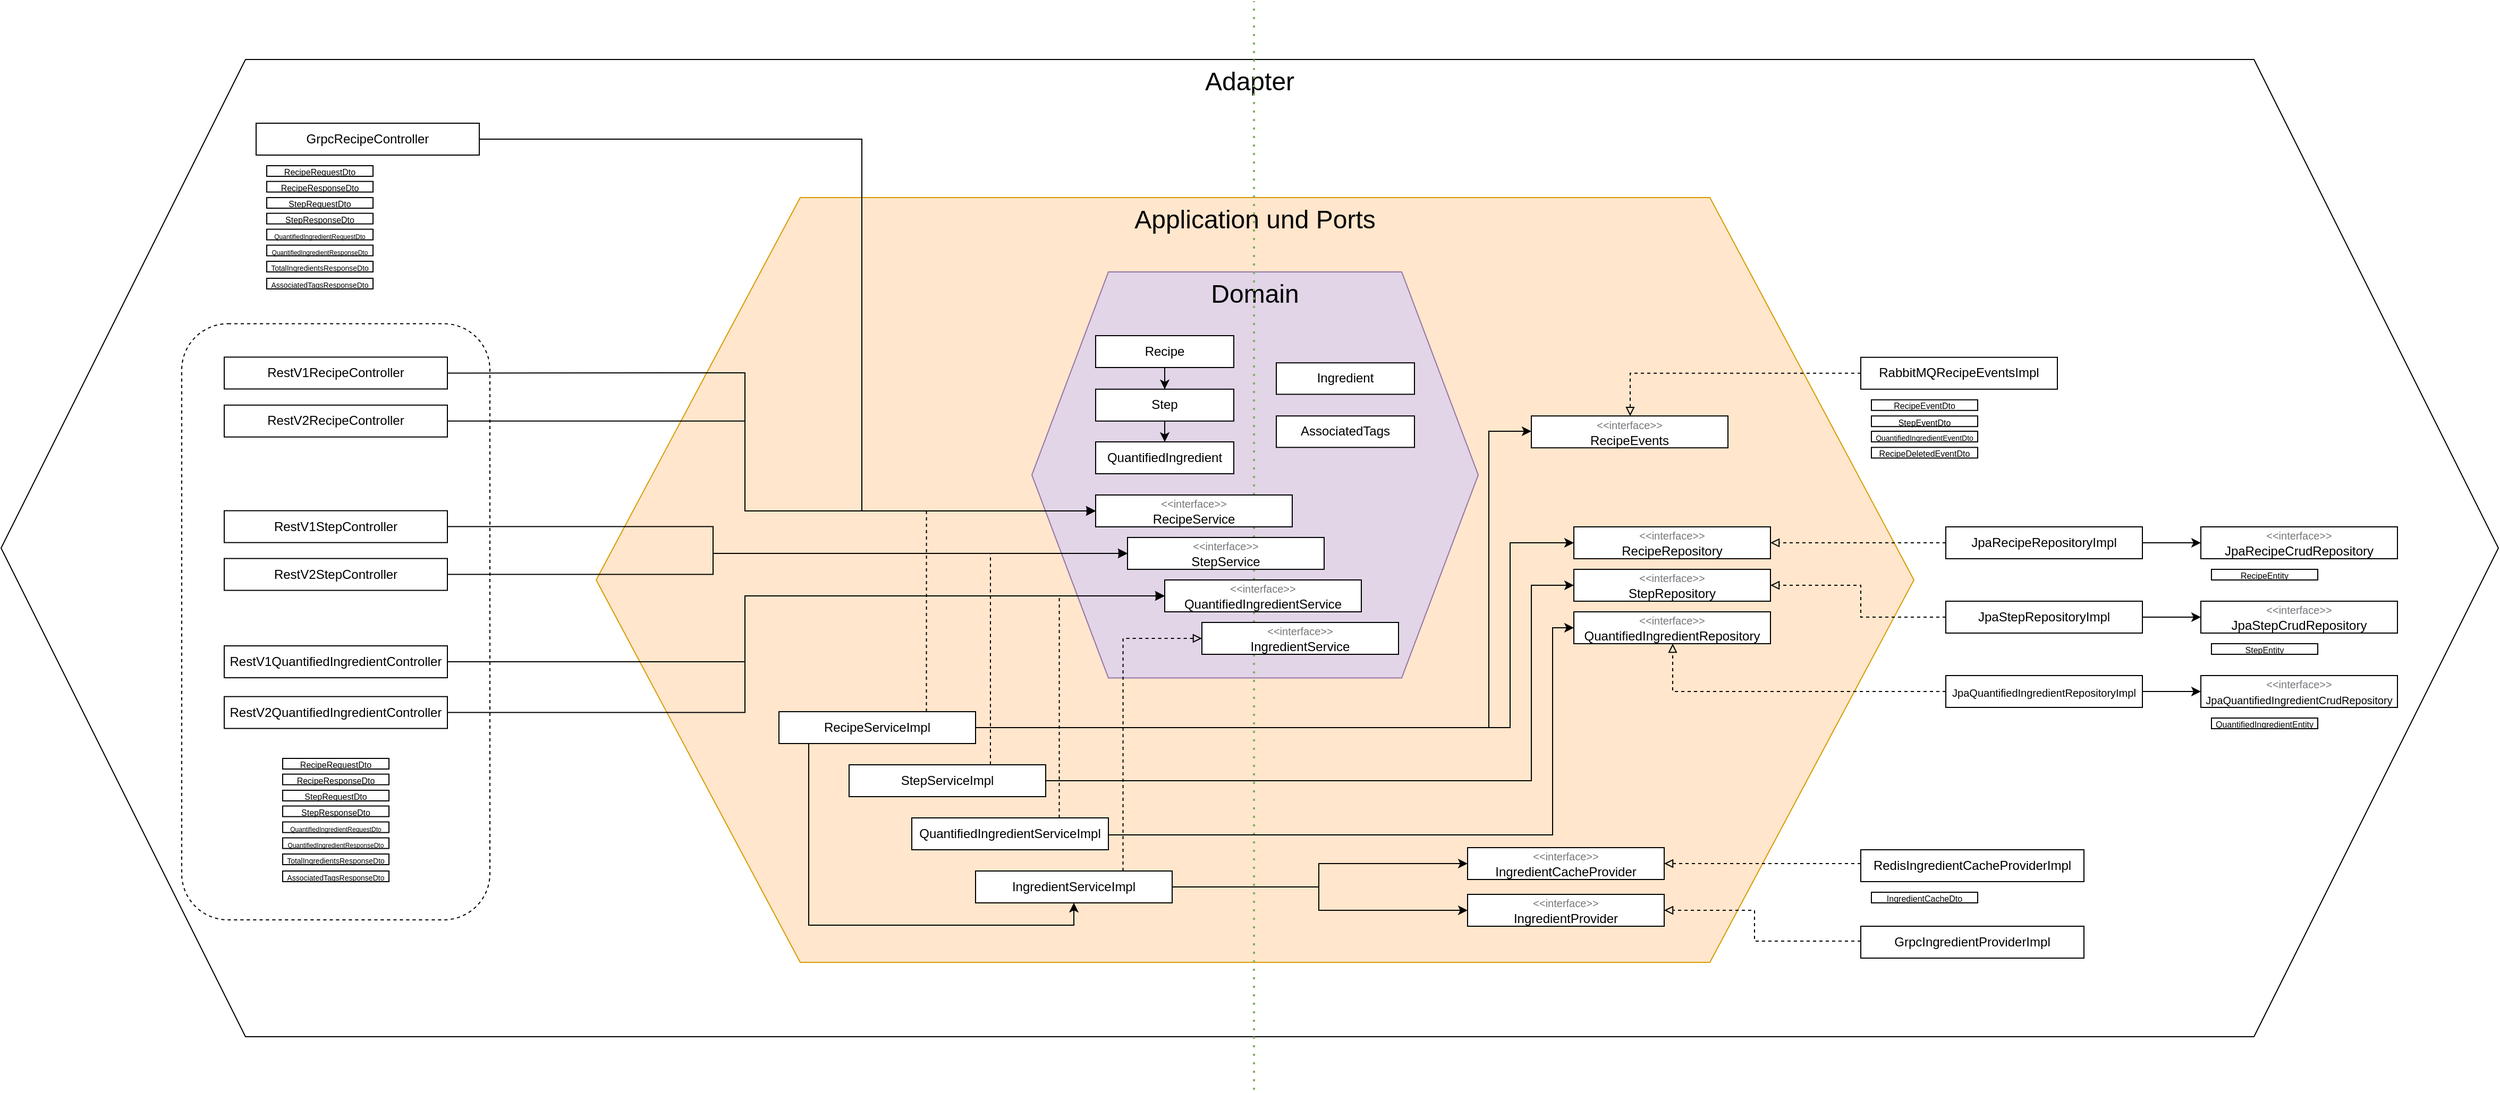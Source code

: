 <mxfile version="24.8.6">
  <diagram name="Seite-1" id="KlUUx6PCSyj_rlglhxMy">
    <mxGraphModel dx="4771" dy="2040" grid="1" gridSize="10" guides="1" tooltips="1" connect="1" arrows="1" fold="1" page="1" pageScale="1" pageWidth="1000" pageHeight="1000" math="0" shadow="0">
      <root>
        <mxCell id="0" />
        <mxCell id="1" parent="0" />
        <mxCell id="tTwz_c5ANhp3bgcHJJ_s-1" value="Adapter" style="shape=hexagon;perimeter=hexagonPerimeter2;whiteSpace=wrap;html=1;fixedSize=1;size=230;verticalAlign=top;fontSize=24;" vertex="1" parent="1">
          <mxGeometry x="-680" y="60" width="2350" height="920" as="geometry" />
        </mxCell>
        <mxCell id="tTwz_c5ANhp3bgcHJJ_s-93" value="" style="rounded=1;whiteSpace=wrap;html=1;dashed=1;fillColor=none;" vertex="1" parent="1">
          <mxGeometry x="-510" y="308.75" width="290" height="561.25" as="geometry" />
        </mxCell>
        <mxCell id="tTwz_c5ANhp3bgcHJJ_s-2" value="Application und Ports" style="shape=hexagon;perimeter=hexagonPerimeter2;whiteSpace=wrap;html=1;fixedSize=1;size=192;fillColor=#ffe6cc;strokeColor=#d79b00;verticalAlign=top;fontSize=24;" vertex="1" parent="1">
          <mxGeometry x="-120" y="190" width="1240" height="720" as="geometry" />
        </mxCell>
        <mxCell id="tTwz_c5ANhp3bgcHJJ_s-3" value="Domain" style="shape=hexagon;perimeter=hexagonPerimeter2;whiteSpace=wrap;html=1;fixedSize=1;size=72;fillColor=#e1d5e7;strokeColor=#9673a6;verticalAlign=top;fontSize=24;" vertex="1" parent="1">
          <mxGeometry x="290" y="260" width="420" height="382.24" as="geometry" />
        </mxCell>
        <mxCell id="tTwz_c5ANhp3bgcHJJ_s-4" value="" style="endArrow=none;dashed=1;html=1;dashPattern=1 3;strokeWidth=2;rounded=0;fillColor=#d5e8d4;strokeColor=#82b366;" edge="1" parent="1">
          <mxGeometry width="50" height="50" relative="1" as="geometry">
            <mxPoint x="499" y="1030" as="sourcePoint" />
            <mxPoint x="499" y="5" as="targetPoint" />
          </mxGeometry>
        </mxCell>
        <mxCell id="tTwz_c5ANhp3bgcHJJ_s-12" style="edgeStyle=orthogonalEdgeStyle;rounded=0;orthogonalLoop=1;jettySize=auto;html=1;entryX=0.5;entryY=0;entryDx=0;entryDy=0;" edge="1" parent="1" source="tTwz_c5ANhp3bgcHJJ_s-5" target="tTwz_c5ANhp3bgcHJJ_s-6">
          <mxGeometry relative="1" as="geometry" />
        </mxCell>
        <mxCell id="tTwz_c5ANhp3bgcHJJ_s-5" value="Recipe" style="rounded=0;whiteSpace=wrap;html=1;" vertex="1" parent="1">
          <mxGeometry x="350" y="320" width="130" height="30" as="geometry" />
        </mxCell>
        <mxCell id="tTwz_c5ANhp3bgcHJJ_s-13" style="edgeStyle=orthogonalEdgeStyle;rounded=0;orthogonalLoop=1;jettySize=auto;html=1;" edge="1" parent="1" source="tTwz_c5ANhp3bgcHJJ_s-6" target="tTwz_c5ANhp3bgcHJJ_s-7">
          <mxGeometry relative="1" as="geometry" />
        </mxCell>
        <mxCell id="tTwz_c5ANhp3bgcHJJ_s-6" value="Step" style="rounded=0;whiteSpace=wrap;html=1;" vertex="1" parent="1">
          <mxGeometry x="350" y="370.4" width="130" height="30" as="geometry" />
        </mxCell>
        <mxCell id="tTwz_c5ANhp3bgcHJJ_s-7" value="QuantifiedIngredient" style="rounded=0;whiteSpace=wrap;html=1;" vertex="1" parent="1">
          <mxGeometry x="350" y="420" width="130" height="30" as="geometry" />
        </mxCell>
        <mxCell id="tTwz_c5ANhp3bgcHJJ_s-9" value="AssociatedTags" style="rounded=0;whiteSpace=wrap;html=1;" vertex="1" parent="1">
          <mxGeometry x="520" y="395.6" width="130" height="29.6" as="geometry" />
        </mxCell>
        <mxCell id="tTwz_c5ANhp3bgcHJJ_s-10" value="Ingredient" style="rounded=0;whiteSpace=wrap;html=1;" vertex="1" parent="1">
          <mxGeometry x="520" y="345.6" width="130" height="29.6" as="geometry" />
        </mxCell>
        <mxCell id="tTwz_c5ANhp3bgcHJJ_s-14" value="&lt;font style=&quot;font-size: 10px;&quot; color=&quot;#77767b&quot;&gt;&amp;lt;&amp;lt;interface&amp;gt;&amp;gt;&lt;/font&gt;&lt;br&gt;&lt;div&gt;RecipeService&lt;/div&gt;" style="rounded=0;whiteSpace=wrap;html=1;" vertex="1" parent="1">
          <mxGeometry x="350" y="470" width="185" height="30" as="geometry" />
        </mxCell>
        <mxCell id="tTwz_c5ANhp3bgcHJJ_s-15" value="&lt;font color=&quot;#77767b&quot; style=&quot;font-size: 10px;&quot;&gt;&amp;lt;&amp;lt;interface&amp;gt;&amp;gt;&lt;/font&gt;&lt;br&gt;&lt;div&gt;StepService&lt;/div&gt;" style="rounded=0;whiteSpace=wrap;html=1;" vertex="1" parent="1">
          <mxGeometry x="380" y="510" width="185" height="30" as="geometry" />
        </mxCell>
        <mxCell id="tTwz_c5ANhp3bgcHJJ_s-16" value="&lt;font style=&quot;font-size: 10px;&quot; color=&quot;#77767b&quot;&gt;&amp;lt;&amp;lt;interface&amp;gt;&amp;gt;&lt;/font&gt;&lt;br&gt;&lt;div&gt;QuantifiedIngredientService&lt;/div&gt;" style="rounded=0;whiteSpace=wrap;html=1;" vertex="1" parent="1">
          <mxGeometry x="415" y="550" width="185" height="30" as="geometry" />
        </mxCell>
        <mxCell id="tTwz_c5ANhp3bgcHJJ_s-17" value="&lt;font style=&quot;font-size: 10px;&quot; color=&quot;#77767b&quot;&gt;&amp;lt;&amp;lt;interface&amp;gt;&amp;gt;&lt;/font&gt;&lt;br&gt;&lt;div&gt;IngredientService&lt;/div&gt;" style="rounded=0;whiteSpace=wrap;html=1;" vertex="1" parent="1">
          <mxGeometry x="450" y="590" width="185" height="30" as="geometry" />
        </mxCell>
        <mxCell id="tTwz_c5ANhp3bgcHJJ_s-22" style="edgeStyle=orthogonalEdgeStyle;rounded=0;orthogonalLoop=1;jettySize=auto;html=1;endArrow=block;endFill=0;dashed=1;exitX=0.75;exitY=0;exitDx=0;exitDy=0;" edge="1" parent="1" source="tTwz_c5ANhp3bgcHJJ_s-18" target="tTwz_c5ANhp3bgcHJJ_s-14">
          <mxGeometry relative="1" as="geometry">
            <Array as="points">
              <mxPoint x="191" y="485" />
            </Array>
          </mxGeometry>
        </mxCell>
        <mxCell id="tTwz_c5ANhp3bgcHJJ_s-26" style="edgeStyle=orthogonalEdgeStyle;rounded=0;orthogonalLoop=1;jettySize=auto;html=1;" edge="1" parent="1" source="tTwz_c5ANhp3bgcHJJ_s-18" target="tTwz_c5ANhp3bgcHJJ_s-21">
          <mxGeometry relative="1" as="geometry">
            <Array as="points">
              <mxPoint x="80" y="875" />
            </Array>
          </mxGeometry>
        </mxCell>
        <mxCell id="tTwz_c5ANhp3bgcHJJ_s-33" style="edgeStyle=orthogonalEdgeStyle;rounded=0;orthogonalLoop=1;jettySize=auto;html=1;" edge="1" parent="1" source="tTwz_c5ANhp3bgcHJJ_s-18" target="tTwz_c5ANhp3bgcHJJ_s-28">
          <mxGeometry relative="1" as="geometry">
            <Array as="points">
              <mxPoint x="740" y="689" />
              <mxPoint x="740" y="515" />
            </Array>
          </mxGeometry>
        </mxCell>
        <mxCell id="tTwz_c5ANhp3bgcHJJ_s-36" style="edgeStyle=orthogonalEdgeStyle;rounded=0;orthogonalLoop=1;jettySize=auto;html=1;" edge="1" parent="1" source="tTwz_c5ANhp3bgcHJJ_s-18" target="tTwz_c5ANhp3bgcHJJ_s-35">
          <mxGeometry relative="1" as="geometry">
            <Array as="points">
              <mxPoint x="720" y="689" />
              <mxPoint x="720" y="410" />
            </Array>
          </mxGeometry>
        </mxCell>
        <mxCell id="tTwz_c5ANhp3bgcHJJ_s-18" value="&lt;div&gt;RecipeServiceImpl&lt;/div&gt;" style="rounded=0;whiteSpace=wrap;html=1;" vertex="1" parent="1">
          <mxGeometry x="52" y="674" width="185" height="30" as="geometry" />
        </mxCell>
        <mxCell id="tTwz_c5ANhp3bgcHJJ_s-32" style="edgeStyle=orthogonalEdgeStyle;rounded=0;orthogonalLoop=1;jettySize=auto;html=1;" edge="1" parent="1" source="tTwz_c5ANhp3bgcHJJ_s-19" target="tTwz_c5ANhp3bgcHJJ_s-29">
          <mxGeometry relative="1" as="geometry">
            <Array as="points">
              <mxPoint x="760" y="739" />
              <mxPoint x="760" y="555" />
            </Array>
          </mxGeometry>
        </mxCell>
        <mxCell id="tTwz_c5ANhp3bgcHJJ_s-19" value="StepServiceImpl" style="rounded=0;whiteSpace=wrap;html=1;" vertex="1" parent="1">
          <mxGeometry x="118" y="724" width="185" height="30" as="geometry" />
        </mxCell>
        <mxCell id="tTwz_c5ANhp3bgcHJJ_s-31" style="edgeStyle=orthogonalEdgeStyle;rounded=0;orthogonalLoop=1;jettySize=auto;html=1;" edge="1" parent="1" source="tTwz_c5ANhp3bgcHJJ_s-20" target="tTwz_c5ANhp3bgcHJJ_s-30">
          <mxGeometry relative="1" as="geometry">
            <Array as="points">
              <mxPoint x="780" y="790" />
              <mxPoint x="780" y="595" />
            </Array>
          </mxGeometry>
        </mxCell>
        <mxCell id="tTwz_c5ANhp3bgcHJJ_s-20" value="QuantifiedIngredientServiceImpl" style="rounded=0;whiteSpace=wrap;html=1;" vertex="1" parent="1">
          <mxGeometry x="177" y="774" width="185" height="30" as="geometry" />
        </mxCell>
        <mxCell id="tTwz_c5ANhp3bgcHJJ_s-41" style="edgeStyle=orthogonalEdgeStyle;rounded=0;orthogonalLoop=1;jettySize=auto;html=1;entryX=0;entryY=0.5;entryDx=0;entryDy=0;" edge="1" parent="1" source="tTwz_c5ANhp3bgcHJJ_s-21" target="tTwz_c5ANhp3bgcHJJ_s-39">
          <mxGeometry relative="1" as="geometry">
            <Array as="points">
              <mxPoint x="560" y="839" />
              <mxPoint x="560" y="817" />
            </Array>
          </mxGeometry>
        </mxCell>
        <mxCell id="tTwz_c5ANhp3bgcHJJ_s-43" style="edgeStyle=orthogonalEdgeStyle;rounded=0;orthogonalLoop=1;jettySize=auto;html=1;" edge="1" parent="1" source="tTwz_c5ANhp3bgcHJJ_s-21" target="tTwz_c5ANhp3bgcHJJ_s-38">
          <mxGeometry relative="1" as="geometry">
            <Array as="points">
              <mxPoint x="560" y="839" />
              <mxPoint x="560" y="861" />
            </Array>
          </mxGeometry>
        </mxCell>
        <mxCell id="tTwz_c5ANhp3bgcHJJ_s-21" value="&lt;div&gt;IngredientServiceImpl&lt;/div&gt;" style="rounded=0;whiteSpace=wrap;html=1;" vertex="1" parent="1">
          <mxGeometry x="237" y="824" width="185" height="30" as="geometry" />
        </mxCell>
        <mxCell id="tTwz_c5ANhp3bgcHJJ_s-23" style="edgeStyle=orthogonalEdgeStyle;rounded=0;orthogonalLoop=1;jettySize=auto;html=1;endArrow=block;endFill=0;dashed=1;exitX=0.75;exitY=0;exitDx=0;exitDy=0;" edge="1" parent="1" source="tTwz_c5ANhp3bgcHJJ_s-19" target="tTwz_c5ANhp3bgcHJJ_s-15">
          <mxGeometry relative="1" as="geometry">
            <mxPoint x="360" y="660" as="sourcePoint" />
            <mxPoint x="360" y="510" as="targetPoint" />
            <Array as="points">
              <mxPoint x="251" y="525" />
            </Array>
          </mxGeometry>
        </mxCell>
        <mxCell id="tTwz_c5ANhp3bgcHJJ_s-24" style="edgeStyle=orthogonalEdgeStyle;rounded=0;orthogonalLoop=1;jettySize=auto;html=1;endArrow=block;endFill=0;dashed=1;exitX=0.75;exitY=0;exitDx=0;exitDy=0;" edge="1" parent="1" source="tTwz_c5ANhp3bgcHJJ_s-20" target="tTwz_c5ANhp3bgcHJJ_s-16">
          <mxGeometry relative="1" as="geometry">
            <mxPoint x="429" y="700" as="sourcePoint" />
            <mxPoint x="390" y="550" as="targetPoint" />
            <Array as="points">
              <mxPoint x="316" y="565" />
            </Array>
          </mxGeometry>
        </mxCell>
        <mxCell id="tTwz_c5ANhp3bgcHJJ_s-25" style="edgeStyle=orthogonalEdgeStyle;rounded=0;orthogonalLoop=1;jettySize=auto;html=1;endArrow=block;endFill=0;dashed=1;exitX=0.75;exitY=0;exitDx=0;exitDy=0;" edge="1" parent="1" source="tTwz_c5ANhp3bgcHJJ_s-21" target="tTwz_c5ANhp3bgcHJJ_s-17">
          <mxGeometry relative="1" as="geometry">
            <mxPoint x="379" y="690" as="sourcePoint" />
            <mxPoint x="450" y="620" as="targetPoint" />
            <Array as="points">
              <mxPoint x="376" y="605" />
            </Array>
          </mxGeometry>
        </mxCell>
        <mxCell id="tTwz_c5ANhp3bgcHJJ_s-28" value="&lt;font style=&quot;font-size: 10px;&quot; color=&quot;#77767b&quot;&gt;&amp;lt;&amp;lt;interface&amp;gt;&amp;gt;&lt;/font&gt;&lt;br&gt;&lt;div&gt;RecipeRepository&lt;/div&gt;" style="rounded=0;whiteSpace=wrap;html=1;" vertex="1" parent="1">
          <mxGeometry x="800" y="500" width="185" height="30" as="geometry" />
        </mxCell>
        <mxCell id="tTwz_c5ANhp3bgcHJJ_s-29" value="&lt;font style=&quot;font-size: 10px;&quot; color=&quot;#77767b&quot;&gt;&amp;lt;&amp;lt;interface&amp;gt;&amp;gt;&lt;/font&gt;&lt;br&gt;&lt;div&gt;StepRepository&lt;/div&gt;" style="rounded=0;whiteSpace=wrap;html=1;" vertex="1" parent="1">
          <mxGeometry x="800" y="540" width="185" height="30" as="geometry" />
        </mxCell>
        <mxCell id="tTwz_c5ANhp3bgcHJJ_s-30" value="&lt;font style=&quot;font-size: 10px;&quot; color=&quot;#77767b&quot;&gt;&amp;lt;&amp;lt;interface&amp;gt;&amp;gt;&lt;/font&gt;&lt;br&gt;&lt;div&gt;QuantifiedIngredientRepository&lt;/div&gt;" style="rounded=0;whiteSpace=wrap;html=1;" vertex="1" parent="1">
          <mxGeometry x="800" y="580" width="185" height="30" as="geometry" />
        </mxCell>
        <mxCell id="tTwz_c5ANhp3bgcHJJ_s-35" value="&lt;font style=&quot;font-size: 10px;&quot; color=&quot;#77767b&quot;&gt;&amp;lt;&amp;lt;interface&amp;gt;&amp;gt;&lt;/font&gt;&lt;br&gt;&lt;div&gt;RecipeEvents&lt;/div&gt;" style="rounded=0;whiteSpace=wrap;html=1;" vertex="1" parent="1">
          <mxGeometry x="760" y="395.6" width="185" height="30" as="geometry" />
        </mxCell>
        <mxCell id="tTwz_c5ANhp3bgcHJJ_s-38" value="&lt;font style=&quot;font-size: 10px;&quot; color=&quot;#77767b&quot;&gt;&amp;lt;&amp;lt;interface&amp;gt;&amp;gt;&lt;/font&gt;&lt;br&gt;&lt;div&gt;IngredientProvider&lt;/div&gt;" style="rounded=0;whiteSpace=wrap;html=1;" vertex="1" parent="1">
          <mxGeometry x="700" y="846" width="185" height="30" as="geometry" />
        </mxCell>
        <mxCell id="tTwz_c5ANhp3bgcHJJ_s-39" value="&lt;font style=&quot;font-size: 10px;&quot; color=&quot;#77767b&quot;&gt;&amp;lt;&amp;lt;interface&amp;gt;&amp;gt;&lt;/font&gt;&lt;br&gt;&lt;div&gt;IngredientCacheProvider&lt;/div&gt;" style="rounded=0;whiteSpace=wrap;html=1;" vertex="1" parent="1">
          <mxGeometry x="700" y="802" width="185" height="30" as="geometry" />
        </mxCell>
        <mxCell id="tTwz_c5ANhp3bgcHJJ_s-45" value="&lt;div&gt;GrpcIngredientProviderImpl&lt;/div&gt;" style="rounded=0;whiteSpace=wrap;html=1;" vertex="1" parent="1">
          <mxGeometry x="1070" y="876" width="210" height="30" as="geometry" />
        </mxCell>
        <mxCell id="tTwz_c5ANhp3bgcHJJ_s-46" value="RedisIngredientCacheProviderImpl" style="rounded=0;whiteSpace=wrap;html=1;" vertex="1" parent="1">
          <mxGeometry x="1070" y="804" width="210" height="30" as="geometry" />
        </mxCell>
        <mxCell id="tTwz_c5ANhp3bgcHJJ_s-47" style="edgeStyle=orthogonalEdgeStyle;rounded=0;orthogonalLoop=1;jettySize=auto;html=1;endArrow=block;endFill=0;dashed=1;" edge="1" parent="1" source="tTwz_c5ANhp3bgcHJJ_s-45" target="tTwz_c5ANhp3bgcHJJ_s-38">
          <mxGeometry relative="1" as="geometry">
            <mxPoint x="386" y="834" as="sourcePoint" />
            <mxPoint x="460" y="615" as="targetPoint" />
            <Array as="points">
              <mxPoint x="970" y="890" />
              <mxPoint x="970" y="861" />
            </Array>
          </mxGeometry>
        </mxCell>
        <mxCell id="tTwz_c5ANhp3bgcHJJ_s-48" style="edgeStyle=orthogonalEdgeStyle;rounded=0;orthogonalLoop=1;jettySize=auto;html=1;endArrow=block;endFill=0;dashed=1;" edge="1" parent="1" source="tTwz_c5ANhp3bgcHJJ_s-46" target="tTwz_c5ANhp3bgcHJJ_s-39">
          <mxGeometry relative="1" as="geometry">
            <mxPoint x="790" y="1020" as="sourcePoint" />
            <mxPoint x="803" y="886" as="targetPoint" />
            <Array as="points">
              <mxPoint x="940" y="817" />
            </Array>
          </mxGeometry>
        </mxCell>
        <mxCell id="tTwz_c5ANhp3bgcHJJ_s-49" value="&lt;font style=&quot;font-size: 8px;&quot;&gt;IngredientCacheDto&lt;/font&gt;" style="rounded=0;whiteSpace=wrap;html=1;" vertex="1" parent="1">
          <mxGeometry x="1080" y="844" width="100" height="10" as="geometry" />
        </mxCell>
        <mxCell id="tTwz_c5ANhp3bgcHJJ_s-50" value="RabbitMQRecipeEventsImpl" style="rounded=0;whiteSpace=wrap;html=1;" vertex="1" parent="1">
          <mxGeometry x="1070" y="340.4" width="185" height="30" as="geometry" />
        </mxCell>
        <mxCell id="tTwz_c5ANhp3bgcHJJ_s-51" style="edgeStyle=orthogonalEdgeStyle;rounded=0;orthogonalLoop=1;jettySize=auto;html=1;endArrow=block;endFill=0;dashed=1;" edge="1" parent="1" source="tTwz_c5ANhp3bgcHJJ_s-50" target="tTwz_c5ANhp3bgcHJJ_s-35">
          <mxGeometry relative="1" as="geometry">
            <mxPoint x="950" y="1020" as="sourcePoint" />
            <mxPoint x="895" y="827" as="targetPoint" />
            <Array as="points">
              <mxPoint x="853" y="355" />
            </Array>
          </mxGeometry>
        </mxCell>
        <mxCell id="tTwz_c5ANhp3bgcHJJ_s-52" value="&lt;font style=&quot;font-size: 8px;&quot;&gt;RecipeEventDto&lt;/font&gt;" style="rounded=0;whiteSpace=wrap;html=1;" vertex="1" parent="1">
          <mxGeometry x="1080" y="380.4" width="100" height="10" as="geometry" />
        </mxCell>
        <mxCell id="tTwz_c5ANhp3bgcHJJ_s-53" value="&lt;font style=&quot;font-size: 8px;&quot;&gt;StepEventDto&lt;/font&gt;" style="rounded=0;whiteSpace=wrap;html=1;" vertex="1" parent="1">
          <mxGeometry x="1080" y="395.6" width="100" height="10" as="geometry" />
        </mxCell>
        <mxCell id="tTwz_c5ANhp3bgcHJJ_s-54" value="&lt;font style=&quot;font-size: 7px;&quot;&gt;QuantifiedIngredientEventDto&lt;br&gt;&lt;/font&gt;" style="rounded=0;whiteSpace=wrap;html=1;" vertex="1" parent="1">
          <mxGeometry x="1080" y="410.0" width="100" height="10" as="geometry" />
        </mxCell>
        <mxCell id="tTwz_c5ANhp3bgcHJJ_s-55" value="&lt;font style=&quot;font-size: 8px;&quot;&gt;RecipeDeletedEventDto&lt;/font&gt;" style="rounded=0;whiteSpace=wrap;html=1;" vertex="1" parent="1">
          <mxGeometry x="1080" y="425.2" width="100" height="10" as="geometry" />
        </mxCell>
        <mxCell id="tTwz_c5ANhp3bgcHJJ_s-56" value="&lt;font style=&quot;font-size: 10px;&quot; color=&quot;#77767b&quot;&gt;&amp;lt;&amp;lt;interface&amp;gt;&amp;gt;&lt;/font&gt;&lt;br&gt;&lt;div&gt;JpaRecipeCrudRepository&lt;/div&gt;" style="rounded=0;whiteSpace=wrap;html=1;" vertex="1" parent="1">
          <mxGeometry x="1390" y="500" width="185" height="30" as="geometry" />
        </mxCell>
        <mxCell id="tTwz_c5ANhp3bgcHJJ_s-58" style="edgeStyle=orthogonalEdgeStyle;rounded=0;orthogonalLoop=1;jettySize=auto;html=1;" edge="1" parent="1" source="tTwz_c5ANhp3bgcHJJ_s-57" target="tTwz_c5ANhp3bgcHJJ_s-56">
          <mxGeometry relative="1" as="geometry">
            <Array as="points">
              <mxPoint x="1330" y="525" />
            </Array>
          </mxGeometry>
        </mxCell>
        <mxCell id="tTwz_c5ANhp3bgcHJJ_s-57" value="&lt;div&gt;JpaRecipeRepositoryImpl&lt;/div&gt;" style="rounded=0;whiteSpace=wrap;html=1;" vertex="1" parent="1">
          <mxGeometry x="1150" y="500" width="185" height="30" as="geometry" />
        </mxCell>
        <mxCell id="tTwz_c5ANhp3bgcHJJ_s-59" value="&lt;font style=&quot;font-size: 8px;&quot;&gt;RecipeEntity&lt;/font&gt;" style="rounded=0;whiteSpace=wrap;html=1;" vertex="1" parent="1">
          <mxGeometry x="1400" y="540" width="100" height="10" as="geometry" />
        </mxCell>
        <mxCell id="tTwz_c5ANhp3bgcHJJ_s-60" style="edgeStyle=orthogonalEdgeStyle;rounded=0;orthogonalLoop=1;jettySize=auto;html=1;endArrow=block;endFill=0;dashed=1;" edge="1" parent="1" source="tTwz_c5ANhp3bgcHJJ_s-57" target="tTwz_c5ANhp3bgcHJJ_s-28">
          <mxGeometry relative="1" as="geometry">
            <mxPoint x="1080" y="365" as="sourcePoint" />
            <mxPoint x="863" y="406" as="targetPoint" />
            <Array as="points">
              <mxPoint x="1070" y="515" />
              <mxPoint x="1070" y="515" />
            </Array>
          </mxGeometry>
        </mxCell>
        <mxCell id="tTwz_c5ANhp3bgcHJJ_s-69" style="edgeStyle=orthogonalEdgeStyle;rounded=0;orthogonalLoop=1;jettySize=auto;html=1;" edge="1" parent="1" source="tTwz_c5ANhp3bgcHJJ_s-61" target="tTwz_c5ANhp3bgcHJJ_s-62">
          <mxGeometry relative="1" as="geometry" />
        </mxCell>
        <mxCell id="tTwz_c5ANhp3bgcHJJ_s-61" value="&lt;div&gt;JpaStepRepositoryImpl&lt;/div&gt;" style="rounded=0;whiteSpace=wrap;html=1;" vertex="1" parent="1">
          <mxGeometry x="1150" y="570" width="185" height="30" as="geometry" />
        </mxCell>
        <mxCell id="tTwz_c5ANhp3bgcHJJ_s-62" value="&lt;font style=&quot;font-size: 10px;&quot; color=&quot;#77767b&quot;&gt;&amp;lt;&amp;lt;interface&amp;gt;&amp;gt;&lt;/font&gt;&lt;br&gt;&lt;div&gt;JpaStepCrudRepository&lt;/div&gt;" style="rounded=0;whiteSpace=wrap;html=1;" vertex="1" parent="1">
          <mxGeometry x="1390" y="570" width="185" height="30" as="geometry" />
        </mxCell>
        <mxCell id="tTwz_c5ANhp3bgcHJJ_s-63" value="&lt;font style=&quot;font-size: 8px;&quot;&gt;StepEntity&lt;/font&gt;" style="rounded=0;whiteSpace=wrap;html=1;" vertex="1" parent="1">
          <mxGeometry x="1400" y="610" width="100" height="10" as="geometry" />
        </mxCell>
        <mxCell id="tTwz_c5ANhp3bgcHJJ_s-70" style="edgeStyle=orthogonalEdgeStyle;rounded=0;orthogonalLoop=1;jettySize=auto;html=1;" edge="1" parent="1" source="tTwz_c5ANhp3bgcHJJ_s-64" target="tTwz_c5ANhp3bgcHJJ_s-65">
          <mxGeometry relative="1" as="geometry" />
        </mxCell>
        <mxCell id="tTwz_c5ANhp3bgcHJJ_s-64" value="&lt;div style=&quot;font-size: 13px;&quot;&gt;&lt;font style=&quot;font-size: 10px;&quot;&gt;JpaQuantifiedIngredientRepositoryImpl&lt;/font&gt;&lt;/div&gt;" style="rounded=0;whiteSpace=wrap;html=1;" vertex="1" parent="1">
          <mxGeometry x="1150" y="640" width="185" height="30" as="geometry" />
        </mxCell>
        <mxCell id="tTwz_c5ANhp3bgcHJJ_s-65" value="&lt;font style=&quot;font-size: 10px;&quot; color=&quot;#77767b&quot;&gt;&amp;lt;&amp;lt;interface&amp;gt;&amp;gt;&lt;/font&gt;&lt;br&gt;&lt;div&gt;&lt;font style=&quot;font-size: 10px;&quot;&gt;JpaQuantifiedIngredientCrudRepository&lt;/font&gt;&lt;/div&gt;" style="rounded=0;whiteSpace=wrap;html=1;" vertex="1" parent="1">
          <mxGeometry x="1390" y="640" width="185" height="30" as="geometry" />
        </mxCell>
        <mxCell id="tTwz_c5ANhp3bgcHJJ_s-66" value="&lt;font style=&quot;font-size: 8px;&quot;&gt;QuantifiedIngredientEntity&lt;/font&gt;" style="rounded=0;whiteSpace=wrap;html=1;" vertex="1" parent="1">
          <mxGeometry x="1400" y="680" width="100" height="10" as="geometry" />
        </mxCell>
        <mxCell id="tTwz_c5ANhp3bgcHJJ_s-67" style="edgeStyle=orthogonalEdgeStyle;rounded=0;orthogonalLoop=1;jettySize=auto;html=1;endArrow=block;endFill=0;dashed=1;exitX=0;exitY=0.5;exitDx=0;exitDy=0;" edge="1" parent="1" source="tTwz_c5ANhp3bgcHJJ_s-61" target="tTwz_c5ANhp3bgcHJJ_s-29">
          <mxGeometry relative="1" as="geometry">
            <mxPoint x="1160" y="525" as="sourcePoint" />
            <mxPoint x="995" y="525" as="targetPoint" />
            <Array as="points">
              <mxPoint x="1070" y="585" />
              <mxPoint x="1070" y="555" />
            </Array>
          </mxGeometry>
        </mxCell>
        <mxCell id="tTwz_c5ANhp3bgcHJJ_s-68" style="edgeStyle=orthogonalEdgeStyle;rounded=0;orthogonalLoop=1;jettySize=auto;html=1;endArrow=block;endFill=0;dashed=1;" edge="1" parent="1" source="tTwz_c5ANhp3bgcHJJ_s-64" target="tTwz_c5ANhp3bgcHJJ_s-30">
          <mxGeometry relative="1" as="geometry">
            <mxPoint x="1253" y="580" as="sourcePoint" />
            <mxPoint x="995" y="565" as="targetPoint" />
            <Array as="points">
              <mxPoint x="893" y="655" />
            </Array>
          </mxGeometry>
        </mxCell>
        <mxCell id="tTwz_c5ANhp3bgcHJJ_s-72" style="edgeStyle=orthogonalEdgeStyle;rounded=0;orthogonalLoop=1;jettySize=auto;html=1;" edge="1" parent="1" source="tTwz_c5ANhp3bgcHJJ_s-71" target="tTwz_c5ANhp3bgcHJJ_s-14">
          <mxGeometry relative="1" as="geometry">
            <Array as="points">
              <mxPoint x="130" y="135" />
              <mxPoint x="130" y="485" />
            </Array>
          </mxGeometry>
        </mxCell>
        <mxCell id="tTwz_c5ANhp3bgcHJJ_s-71" value="GrpcRecipeController" style="rounded=0;whiteSpace=wrap;html=1;" vertex="1" parent="1">
          <mxGeometry x="-440" y="120" width="210" height="30" as="geometry" />
        </mxCell>
        <mxCell id="tTwz_c5ANhp3bgcHJJ_s-79" style="edgeStyle=orthogonalEdgeStyle;rounded=0;orthogonalLoop=1;jettySize=auto;html=1;" edge="1" parent="1" source="tTwz_c5ANhp3bgcHJJ_s-73" target="tTwz_c5ANhp3bgcHJJ_s-14">
          <mxGeometry relative="1" as="geometry">
            <Array as="points">
              <mxPoint x="-240" y="355" />
              <mxPoint x="20" y="355" />
              <mxPoint x="20" y="485" />
            </Array>
          </mxGeometry>
        </mxCell>
        <mxCell id="tTwz_c5ANhp3bgcHJJ_s-73" value="RestV1RecipeController" style="rounded=0;whiteSpace=wrap;html=1;" vertex="1" parent="1">
          <mxGeometry x="-470" y="340.2" width="210" height="30" as="geometry" />
        </mxCell>
        <mxCell id="tTwz_c5ANhp3bgcHJJ_s-80" style="edgeStyle=orthogonalEdgeStyle;rounded=0;orthogonalLoop=1;jettySize=auto;html=1;" edge="1" parent="1" source="tTwz_c5ANhp3bgcHJJ_s-74" target="tTwz_c5ANhp3bgcHJJ_s-14">
          <mxGeometry relative="1" as="geometry">
            <Array as="points">
              <mxPoint x="20" y="401" />
              <mxPoint x="20" y="485" />
            </Array>
          </mxGeometry>
        </mxCell>
        <mxCell id="tTwz_c5ANhp3bgcHJJ_s-74" value="RestV2RecipeController" style="rounded=0;whiteSpace=wrap;html=1;" vertex="1" parent="1">
          <mxGeometry x="-470" y="385.4" width="210" height="30" as="geometry" />
        </mxCell>
        <mxCell id="tTwz_c5ANhp3bgcHJJ_s-81" style="edgeStyle=orthogonalEdgeStyle;rounded=0;orthogonalLoop=1;jettySize=auto;html=1;" edge="1" parent="1" source="tTwz_c5ANhp3bgcHJJ_s-75" target="tTwz_c5ANhp3bgcHJJ_s-15">
          <mxGeometry relative="1" as="geometry">
            <Array as="points">
              <mxPoint x="-10" y="500" />
              <mxPoint x="-10" y="525" />
            </Array>
          </mxGeometry>
        </mxCell>
        <mxCell id="tTwz_c5ANhp3bgcHJJ_s-75" value="RestV1StepController" style="rounded=0;whiteSpace=wrap;html=1;" vertex="1" parent="1">
          <mxGeometry x="-470" y="484.8" width="210" height="30" as="geometry" />
        </mxCell>
        <mxCell id="tTwz_c5ANhp3bgcHJJ_s-82" style="edgeStyle=orthogonalEdgeStyle;rounded=0;orthogonalLoop=1;jettySize=auto;html=1;" edge="1" parent="1" source="tTwz_c5ANhp3bgcHJJ_s-76" target="tTwz_c5ANhp3bgcHJJ_s-15">
          <mxGeometry relative="1" as="geometry">
            <Array as="points">
              <mxPoint x="-10" y="545" />
              <mxPoint x="-10" y="525" />
            </Array>
          </mxGeometry>
        </mxCell>
        <mxCell id="tTwz_c5ANhp3bgcHJJ_s-76" value="RestV2StepController" style="rounded=0;whiteSpace=wrap;html=1;" vertex="1" parent="1">
          <mxGeometry x="-470" y="529.8" width="210" height="30" as="geometry" />
        </mxCell>
        <mxCell id="tTwz_c5ANhp3bgcHJJ_s-83" style="edgeStyle=orthogonalEdgeStyle;rounded=0;orthogonalLoop=1;jettySize=auto;html=1;" edge="1" parent="1" source="tTwz_c5ANhp3bgcHJJ_s-77" target="tTwz_c5ANhp3bgcHJJ_s-16">
          <mxGeometry relative="1" as="geometry">
            <Array as="points">
              <mxPoint x="20" y="627" />
              <mxPoint x="20" y="565" />
            </Array>
          </mxGeometry>
        </mxCell>
        <mxCell id="tTwz_c5ANhp3bgcHJJ_s-77" value="RestV1QuantifiedIngredientController" style="rounded=0;whiteSpace=wrap;html=1;" vertex="1" parent="1">
          <mxGeometry x="-470" y="612.04" width="210" height="30" as="geometry" />
        </mxCell>
        <mxCell id="tTwz_c5ANhp3bgcHJJ_s-84" style="edgeStyle=orthogonalEdgeStyle;rounded=0;orthogonalLoop=1;jettySize=auto;html=1;" edge="1" parent="1" source="tTwz_c5ANhp3bgcHJJ_s-78" target="tTwz_c5ANhp3bgcHJJ_s-16">
          <mxGeometry relative="1" as="geometry">
            <Array as="points">
              <mxPoint x="-395" y="675" />
              <mxPoint x="20" y="675" />
              <mxPoint x="20" y="565" />
            </Array>
          </mxGeometry>
        </mxCell>
        <mxCell id="tTwz_c5ANhp3bgcHJJ_s-78" value="RestV2QuantifiedIngredientController" style="rounded=0;whiteSpace=wrap;html=1;" vertex="1" parent="1">
          <mxGeometry x="-470" y="659.8" width="210" height="30" as="geometry" />
        </mxCell>
        <mxCell id="tTwz_c5ANhp3bgcHJJ_s-85" value="&lt;font style=&quot;font-size: 8px;&quot;&gt;RecipeRequestDto&lt;/font&gt;" style="rounded=0;whiteSpace=wrap;html=1;" vertex="1" parent="1">
          <mxGeometry x="-415" y="718" width="100" height="10" as="geometry" />
        </mxCell>
        <mxCell id="tTwz_c5ANhp3bgcHJJ_s-86" value="&lt;font style=&quot;font-size: 8px;&quot;&gt;RecipeResponseDto&lt;/font&gt;" style="rounded=0;whiteSpace=wrap;html=1;" vertex="1" parent="1">
          <mxGeometry x="-415" y="732.8" width="100" height="10" as="geometry" />
        </mxCell>
        <mxCell id="tTwz_c5ANhp3bgcHJJ_s-87" value="&lt;font style=&quot;font-size: 8px;&quot;&gt;StepRequestDto&lt;/font&gt;" style="rounded=0;whiteSpace=wrap;html=1;" vertex="1" parent="1">
          <mxGeometry x="-415" y="748" width="100" height="10" as="geometry" />
        </mxCell>
        <mxCell id="tTwz_c5ANhp3bgcHJJ_s-88" value="&lt;font style=&quot;font-size: 8px;&quot;&gt;StepResponseDto&lt;/font&gt;" style="rounded=0;whiteSpace=wrap;html=1;" vertex="1" parent="1">
          <mxGeometry x="-415" y="762.8" width="100" height="10" as="geometry" />
        </mxCell>
        <mxCell id="tTwz_c5ANhp3bgcHJJ_s-89" value="&lt;font style=&quot;font-size: 6px;&quot;&gt;QuantifiedIngredientRequestDto&lt;/font&gt;" style="rounded=0;whiteSpace=wrap;html=1;" vertex="1" parent="1">
          <mxGeometry x="-415" y="777.8" width="100" height="10" as="geometry" />
        </mxCell>
        <mxCell id="tTwz_c5ANhp3bgcHJJ_s-90" value="&lt;font style=&quot;font-size: 6px;&quot;&gt;QuantifiedIngredientResponseDto&lt;/font&gt;" style="rounded=0;whiteSpace=wrap;html=1;" vertex="1" parent="1">
          <mxGeometry x="-415" y="792.8" width="100" height="10" as="geometry" />
        </mxCell>
        <mxCell id="tTwz_c5ANhp3bgcHJJ_s-91" value="&lt;font style=&quot;font-size: 7px;&quot;&gt;TotalIngredientsResponseDto&lt;/font&gt;" style="rounded=0;whiteSpace=wrap;html=1;" vertex="1" parent="1">
          <mxGeometry x="-415" y="808" width="100" height="10" as="geometry" />
        </mxCell>
        <mxCell id="tTwz_c5ANhp3bgcHJJ_s-92" value="&lt;font style=&quot;font-size: 7px;&quot;&gt;AssociatedTagsResponseDto&lt;/font&gt;" style="rounded=0;whiteSpace=wrap;html=1;" vertex="1" parent="1">
          <mxGeometry x="-415" y="824" width="100" height="10" as="geometry" />
        </mxCell>
        <mxCell id="tTwz_c5ANhp3bgcHJJ_s-94" value="&lt;font style=&quot;font-size: 8px;&quot;&gt;RecipeRequestDto&lt;/font&gt;" style="rounded=0;whiteSpace=wrap;html=1;" vertex="1" parent="1">
          <mxGeometry x="-430" y="160" width="100" height="10" as="geometry" />
        </mxCell>
        <mxCell id="tTwz_c5ANhp3bgcHJJ_s-95" value="&lt;font style=&quot;font-size: 8px;&quot;&gt;RecipeResponseDto&lt;/font&gt;" style="rounded=0;whiteSpace=wrap;html=1;" vertex="1" parent="1">
          <mxGeometry x="-430" y="174.8" width="100" height="10" as="geometry" />
        </mxCell>
        <mxCell id="tTwz_c5ANhp3bgcHJJ_s-96" value="&lt;font style=&quot;font-size: 8px;&quot;&gt;StepRequestDto&lt;/font&gt;" style="rounded=0;whiteSpace=wrap;html=1;" vertex="1" parent="1">
          <mxGeometry x="-430" y="190" width="100" height="10" as="geometry" />
        </mxCell>
        <mxCell id="tTwz_c5ANhp3bgcHJJ_s-97" value="&lt;font style=&quot;font-size: 8px;&quot;&gt;StepResponseDto&lt;/font&gt;" style="rounded=0;whiteSpace=wrap;html=1;" vertex="1" parent="1">
          <mxGeometry x="-430" y="204.8" width="100" height="10" as="geometry" />
        </mxCell>
        <mxCell id="tTwz_c5ANhp3bgcHJJ_s-98" value="&lt;font style=&quot;font-size: 6px;&quot;&gt;QuantifiedIngredientRequestDto&lt;/font&gt;" style="rounded=0;whiteSpace=wrap;html=1;" vertex="1" parent="1">
          <mxGeometry x="-430" y="219.8" width="100" height="10" as="geometry" />
        </mxCell>
        <mxCell id="tTwz_c5ANhp3bgcHJJ_s-99" value="&lt;font style=&quot;font-size: 6px;&quot;&gt;QuantifiedIngredientResponseDto&lt;/font&gt;" style="rounded=0;whiteSpace=wrap;html=1;" vertex="1" parent="1">
          <mxGeometry x="-430" y="234.8" width="100" height="10" as="geometry" />
        </mxCell>
        <mxCell id="tTwz_c5ANhp3bgcHJJ_s-100" value="&lt;font style=&quot;font-size: 7px;&quot;&gt;TotalIngredientsResponseDto&lt;/font&gt;" style="rounded=0;whiteSpace=wrap;html=1;" vertex="1" parent="1">
          <mxGeometry x="-430" y="250" width="100" height="10" as="geometry" />
        </mxCell>
        <mxCell id="tTwz_c5ANhp3bgcHJJ_s-101" value="&lt;font style=&quot;font-size: 7px;&quot;&gt;AssociatedTagsResponseDto&lt;/font&gt;" style="rounded=0;whiteSpace=wrap;html=1;" vertex="1" parent="1">
          <mxGeometry x="-430" y="266" width="100" height="10" as="geometry" />
        </mxCell>
      </root>
    </mxGraphModel>
  </diagram>
</mxfile>

